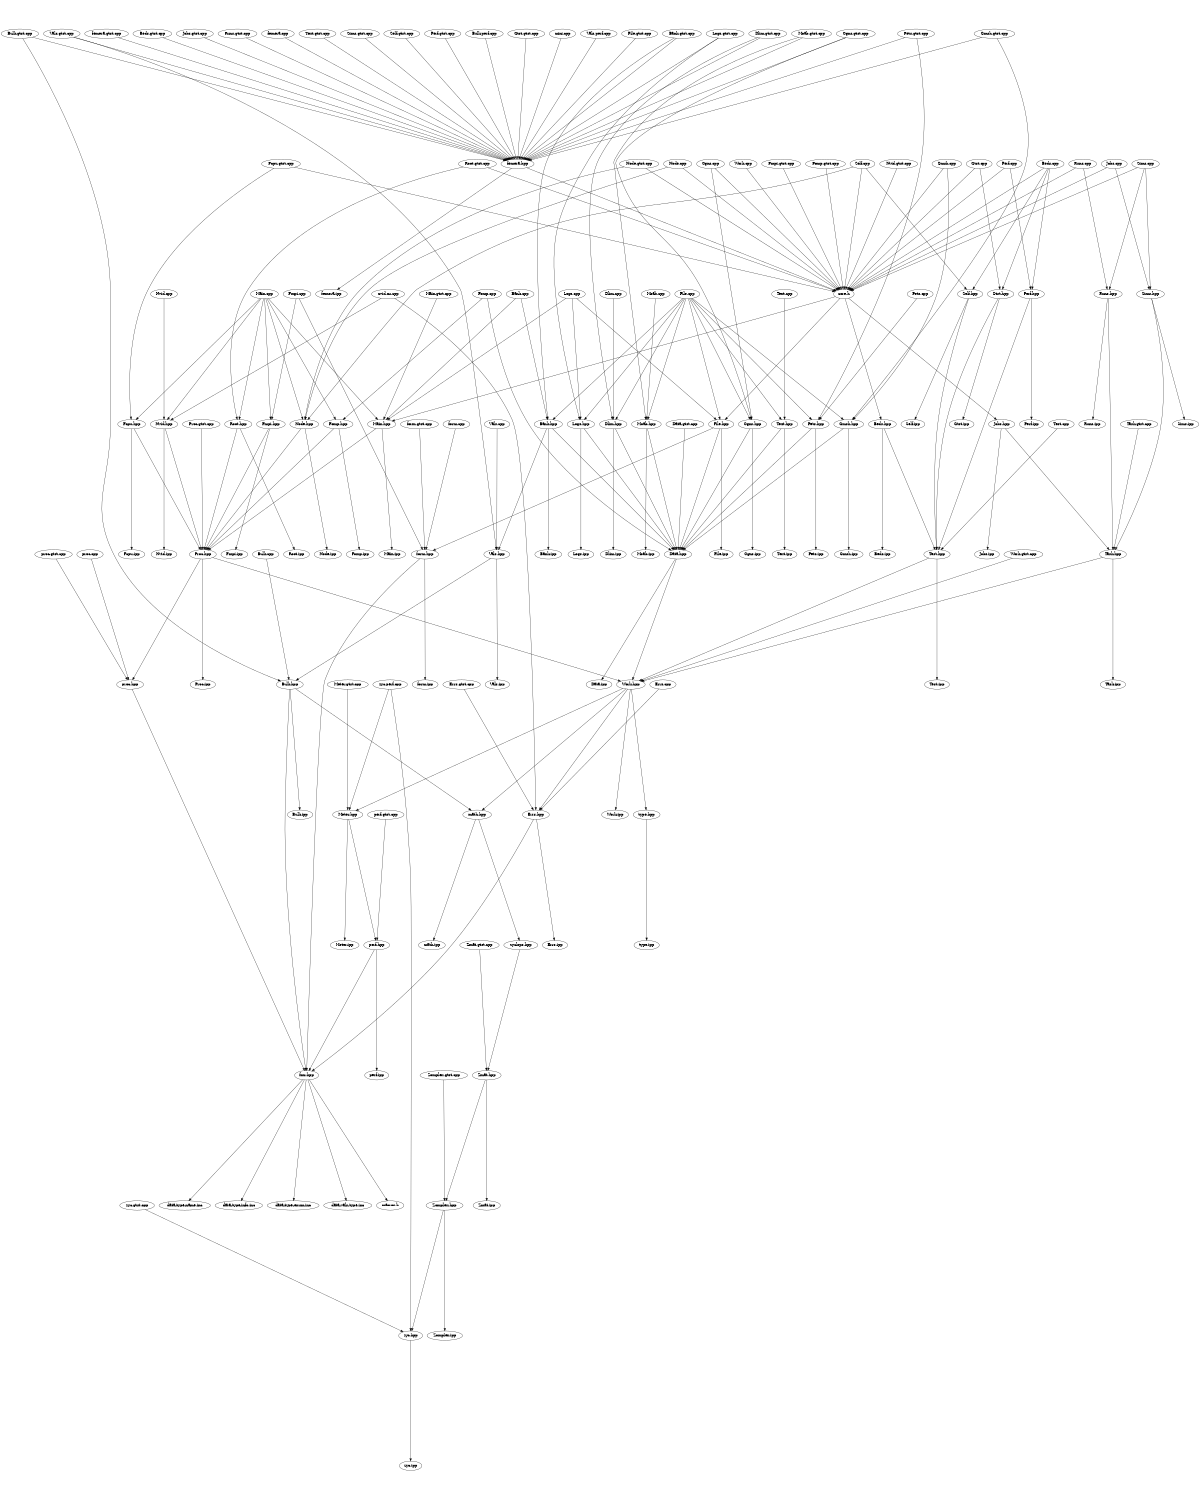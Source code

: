 digraph "source tree" {
    overlap=scale;
    size="8,10";
    ratio="fill";
    fontsize="16";
    fontname="Helvetica";
	clusterrank="local";
	"proc.gtst.cpp" -> "proc.hpp"
	"Main.cpp" -> "Root.hpp"
	"Bank.hpp" -> "Data.hpp"
	"File.cpp" -> "Bank.hpp"
	"Main.cpp" -> "Main.hpp"
	"Runs.hpp" -> "Runs.ipp"
	"Bank.cpp" -> "Main.hpp"
	"Root.hpp" -> "Proc.hpp"
	"Gmsh.cpp" -> "core.h"
	"Errs.cpp" -> "Errs.hpp"
	"Cgns.cpp" -> "core.h"
	"Fcpu.gtst.cpp" -> "core.h"
	"Bulk.gtst.cpp" -> "Bulk.hpp"
	"core.h" -> "Jobs.hpp"
	"Text.gtst.cpp" -> "femera.hpp"
	"Bulk.hpp" -> "math.hpp"
	"Logs.hpp" -> "Logs.ipp"
	"zyc.perf.cpp" -> "zyc.hpp"
	"Main.gtst.cpp" -> "Main.hpp"
	"Task.hpp" -> "Task.ipp"
	"Sims.hpp" -> "Sims.ipp"
	"Beds.hpp" -> "Beds.ipp"
	"Sims.cpp" -> "core.h"
	"Bulk.hpp" -> "fmr.hpp"
	"Sims.gtst.cpp" -> "femera.hpp"
	"Main.hpp" -> "Main.ipp"
	"Test.hpp" -> "Work.hpp"
	"Jobs.cpp" -> "Sims.hpp"
	"Dlim.gtst.cpp" -> "Dlim.hpp"
	"Zomplex.gtst.cpp" -> "Zomplex.hpp"
	"Self.hpp" -> "Test.hpp"
	"Moab.hpp" -> "Moab.ipp"
	"Self.gtst.cpp" -> "femera.hpp"
	"Proc.hpp" -> "Proc.ipp"
	"form.hpp" -> "fmr.hpp"
	"Fcpu.gtst.cpp" -> "Fcpu.hpp"
	"Cgns.gtst.cpp" -> "Cgns.hpp"
	"zyc.hpp" -> "zyc.ipp"
	"Gtst.cpp" -> "Gtst.hpp"
	"nvid.cu.cpp" -> "Nvid.hpp"
	"Perf.gtst.cpp" -> "femera.hpp"
	"Fcpu.hpp" -> "Fcpu.ipp"
	"Logs.cpp" -> "Main.hpp"
	"Beds.cpp" -> "Self.hpp"
	"zyclops.hpp" -> "Zmat.hpp"
	"Self.cpp" -> "core.h"
	"Nvid.cpp" -> "Nvid.hpp"
	"Cgns.hpp" -> "Cgns.ipp"
	"Dlim.hpp" -> "Data.hpp"
	"proc.cpp" -> "proc.hpp"
	"Zmat.hpp" -> "Zmat.ipp"
	"femera.hpp" -> "core.h"
	"Jobs.cpp" -> "core.h"
	"core.h" -> "Beds.hpp"
	"Proc.gtst.cpp" -> "Proc.hpp"
	"Test.hpp" -> "Test.ipp"
	"Root.gtst.cpp" -> "Root.hpp"
	"Pets.gtst.cpp" -> "Pets.hpp"
	"Fomp.hpp" -> "Proc.hpp"
	"Cgns.gtst.cpp" -> "femera.hpp"
	"Gmsh.gtst.cpp" -> "Gmsh.hpp"
	"Jobs.hpp" -> "Task.hpp"
	"Fmpi.hpp" -> "Proc.hpp"
	"Main.cpp" -> "Fomp.hpp"
	"Dlim.hpp" -> "Dlim.ipp"
	"Bank.gtst.cpp" -> "Bank.hpp"
	"Self.hpp" -> "Self.ipp"
	"Node.gtst.cpp" -> "core.h"
	"Main.cpp" -> "Node.hpp"
	"Main.cpp" -> "Fmpi.hpp"
	"Pets.hpp" -> "Pets.ipp"
	"proc.hpp" -> "fmr.hpp"
	"Test.cpp" -> "Test.hpp"
	"Pets.cpp" -> "Pets.hpp"
	"Vals.gtst.cpp" -> "Vals.hpp"
	"type.hpp" -> "type.ipp"
	"Bank.hpp" -> "Vals.hpp"
	"Fcpu.hpp" -> "Proc.hpp"
	"zyc.perf.cpp" -> "Meter.hpp"
	"Bulk.perf.cpp" -> "femera.hpp"
	"Gmsh.hpp" -> "Gmsh.ipp"
	"Gtst.cpp" -> "core.h"
	"Logs.gtst.cpp" -> "femera.hpp"
	"Fomp.cpp" -> "Data.hpp"
	"Fmpi.hpp" -> "Fmpi.ipp"
	"Work.hpp" -> "type.hpp"
	"Nvid.hpp" -> "Proc.hpp"
	"File.hpp" -> "File.ipp"
	"Proc.hpp" -> "proc.hpp"
	"Errs.hpp" -> "fmr.hpp"
	"Gtst.gtst.cpp" -> "femera.hpp"
	"form.cpp" -> "form.hpp"
	"fmr.hpp" -> "data-type-info.inc"
	"Main.cpp" -> "Fcpu.hpp"
	"Vals.hpp" -> "Vals.ipp"
	"Runs.hpp" -> "Task.hpp"
	"Work.hpp" -> "Work.ipp"
	"core.h" -> "File.hpp"
	"Node.hpp" -> "Proc.hpp"
	"Pets.hpp" -> "Data.hpp"
	"Bulk.gtst.cpp" -> "femera.hpp"
	"Node.hpp" -> "Node.ipp"
	"Proc.hpp" -> "Work.hpp"
	"math.hpp" -> "math.ipp"
	"Work.hpp" -> "math.hpp"
	"Cgns.cpp" -> "Cgns.hpp"
	"mini.cpp" -> "femera.hpp"
	"Fomp.gtst.cpp" -> "core.h"
	"Nvid.gtst.cpp" -> "core.h"
	"Logs.hpp" -> "Data.hpp"
	"Meter.gtst.cpp" -> "Meter.hpp"
	"Data.hpp" -> "Data.ipp"
	"femera.hpp" -> "femera.ipp"
	"core.h" -> "Main.hpp"
	"File.cpp" -> "File.hpp"
	"Gtst.hpp" -> "Gtst.ipp"
	"Moab.gtst.cpp" -> "Moab.hpp"
	"Gmsh.gtst.cpp" -> "femera.hpp"
	"File.hpp" -> "Data.hpp"
	"Fomp.cpp" -> "Fomp.hpp"
	"Sims.cpp" -> "Sims.hpp"
	"fmr.hpp" -> "data-type-enum.inc"
	"Beds.cpp" -> "Gtst.hpp"
	"Logs.cpp" -> "Logs.hpp"
	"Dlim.cpp" -> "Dlim.hpp"
	"perf.hpp" -> "fmr.hpp"
	"Vals.perf.cpp" -> "femera.hpp"
	"Bulk.cpp" -> "Bulk.hpp"
	"zyc.gtst.cpp" -> "zyc.hpp"
	"Beds.cpp" -> "Perf.hpp"
	"File.gtst.cpp" -> "femera.hpp"
	"Zmat.gtst.cpp" -> "Zmat.hpp"
	"File.hpp" -> "form.hpp"
	"Self.cpp" -> "Node.hpp"
	"perf.gtst.cpp" -> "perf.hpp"
	"Text.cpp" -> "Text.hpp"
	"form.gtst.cpp" -> "form.hpp"
	"Zmat.hpp" -> "Zomplex.hpp"
	"femera.gtst.cpp" -> "femera.hpp"
	"fmr.hpp" -> "data-vals-type.inc"
	"Beds.gtst.cpp" -> "femera.hpp"
	"File.cpp" -> "Cgns.hpp"
	"Data.hpp" -> "Work.hpp"
	"Work.hpp" -> "Meter.hpp"
	"Task.hpp" -> "Work.hpp"
	"Fmpi.cpp" -> "form.hpp"
	"Jobs.gtst.cpp" -> "femera.hpp"
	"File.cpp" -> "Text.hpp"
	"nvid.cu.cpp" -> "Errs.hpp"
	"Beds.hpp" -> "Test.hpp"
	"File.cpp" -> "Gmsh.hpp"
	"Runs.gtst.cpp" -> "femera.hpp"
	"Self.cpp" -> "Self.hpp"
	"Root.hpp" -> "Root.ipp"
	"Node.cpp" -> "core.h"
	"Vals.cpp" -> "Vals.hpp"
	"Task.gtst.cpp" -> "Task.hpp"
	"File.cpp" -> "Logs.hpp"
	"Work.hpp" -> "Errs.hpp"
	"Runs.cpp" -> "Runs.hpp"
	"Work.cpp" -> "core.h"
	"Root.gtst.cpp" -> "core.h"
	"Perf.hpp" -> "Test.hpp"
	"File.cpp" -> "Dlim.hpp"
	"File.cpp" -> "Moab.hpp"
	"fmr.hpp" -> "macros.h"
	"Node.cpp" -> "Node.hpp"
	"Zomplex.hpp" -> "zyc.hpp"
	"Beds.cpp" -> "core.h"
	"Sims.cpp" -> "Runs.hpp"
	"Pets.gtst.cpp" -> "femera.hpp"
	"Cgns.hpp" -> "Data.hpp"
	"Text.hpp" -> "Text.ipp"
	"Gmsh.hpp" -> "Data.hpp"
	"Moab.cpp" -> "Moab.hpp"
	"Fomp.hpp" -> "Fomp.ipp"
	"Sims.hpp" -> "Task.hpp"
	"Jobs.hpp" -> "Jobs.ipp"
	"Runs.cpp" -> "core.h"
	"Errs.gtst.cpp" -> "Errs.hpp"
	"Meter.hpp" -> "perf.hpp"
	"Fmpi.cpp" -> "Fmpi.hpp"
	"Text.hpp" -> "Data.hpp"
	"Node.gtst.cpp" -> "Node.hpp"
	"fmr.hpp" -> "data-type-name.inc"
	"form.hpp" -> "form.ipp"
	"Moab.gtst.cpp" -> "femera.hpp"
	"Main.hpp" -> "Proc.hpp"
	"Bulk.hpp" -> "Bulk.ipp"
	"Bank.gtst.cpp" -> "femera.hpp"
	"File.cpp" -> "Pets.hpp"
	"Vals.hpp" -> "Bulk.hpp"
	"Moab.hpp" -> "Data.hpp"
	"Perf.cpp" -> "core.h"
	"perf.hpp" -> "perf.ipp"
	"Bank.hpp" -> "Bank.ipp"
	"Fmpi.gtst.cpp" -> "core.h"
	"Errs.hpp" -> "Errs.ipp"
	"Data.gtst.cpp" -> "Data.hpp"
	"math.hpp" -> "zyclops.hpp"
	"Perf.cpp" -> "Perf.hpp"
	"Perf.hpp" -> "Perf.ipp"
	"Logs.cpp" -> "File.hpp"
	"Nvid.hpp" -> "Nvid.ipp"
	"Work.gtst.cpp" -> "Work.hpp"
	"Bank.cpp" -> "Bank.hpp"
	"Gmsh.cpp" -> "Gmsh.hpp"
	"Logs.gtst.cpp" -> "Logs.hpp"
	"Gtst.hpp" -> "Test.hpp"
	"femera.cpp" -> "femera.hpp"
	"Meter.hpp" -> "Meter.ipp"
	"Dlim.gtst.cpp" -> "femera.hpp"
	"Zomplex.hpp" -> "Zomplex.ipp"
	"Vals.gtst.cpp" -> "femera.hpp"
	"Main.cpp" -> "Nvid.hpp"
}
